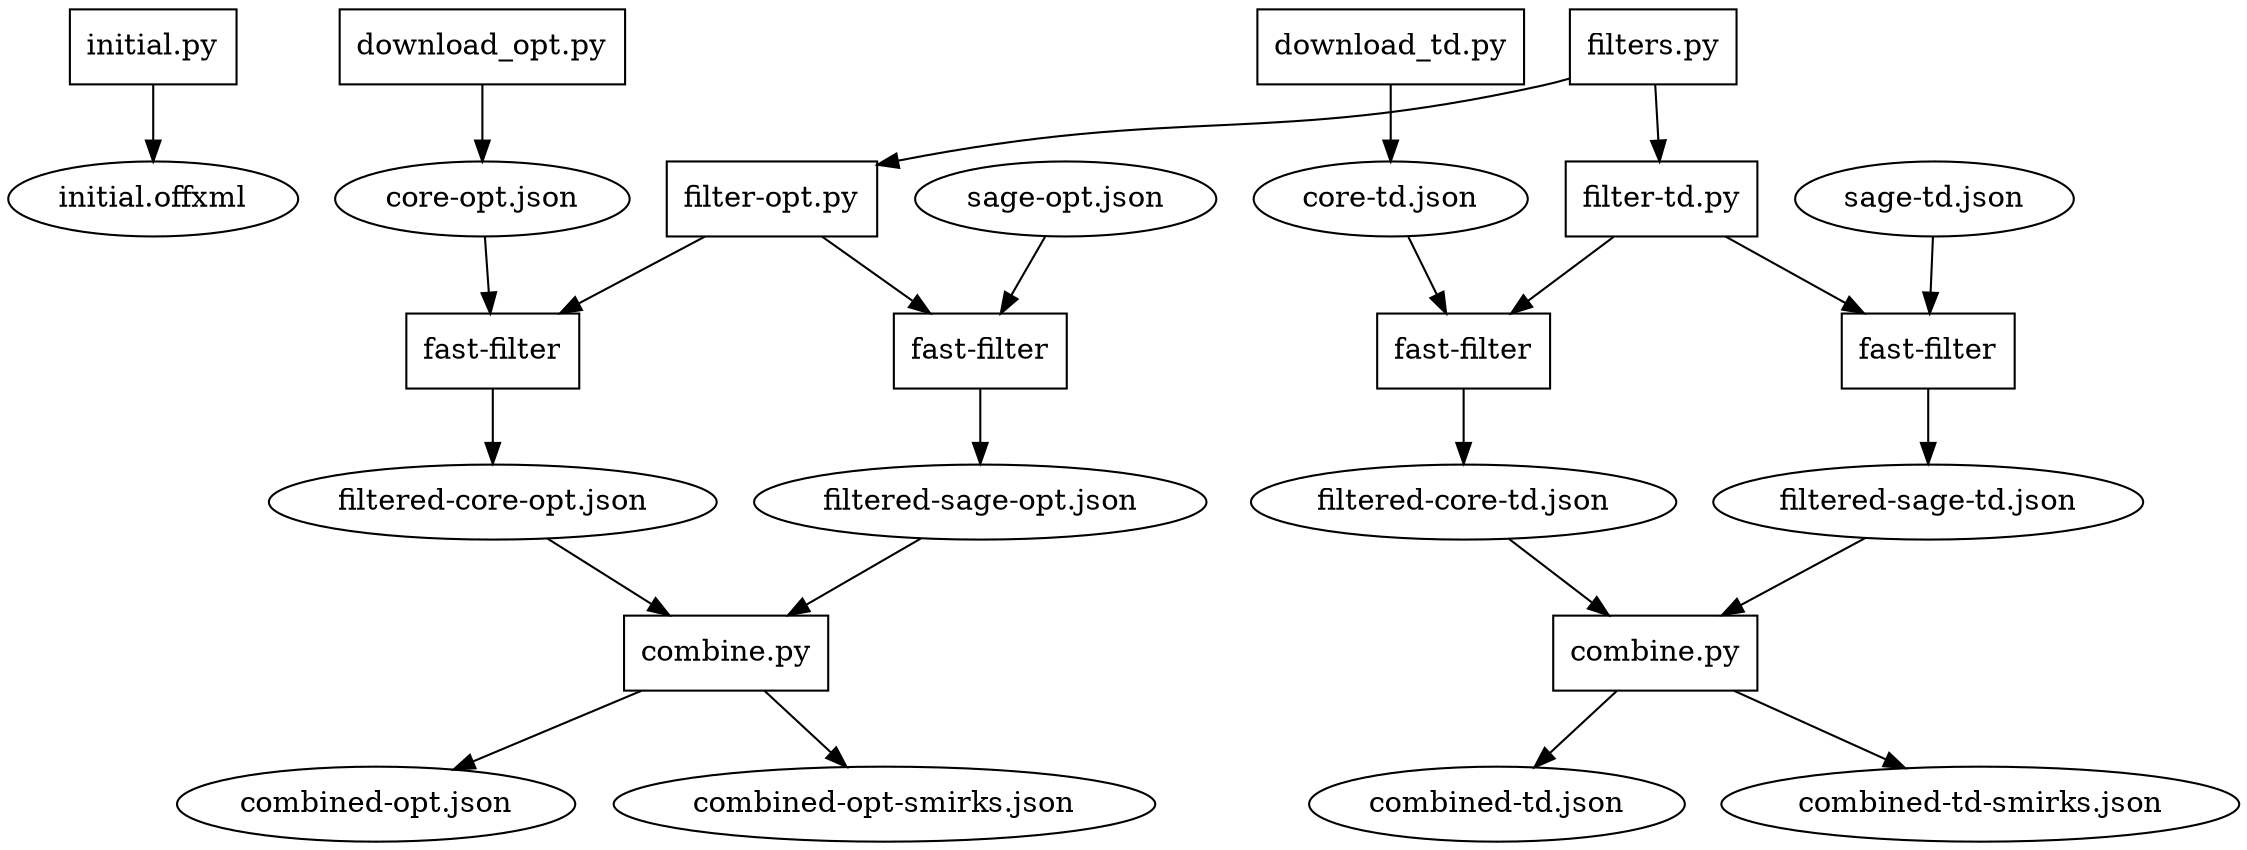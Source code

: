 digraph {
    compound=true

    // programs have diamond nodes
    "initial.py" [shape=record]
    download_opt [label="download_opt.py", shape=record]
    download_td [label="download_td.py", shape=record]
    filters [label="filters.py", shape=record]
    filter_opt [label="filter-opt.py" , shape=record]
    filter_td [label="filter-td.py"  , shape=record]
    ff_opt [label="fast-filter", shape=record]
    ff_td [label="fast-filter", shape=record]
    ff_opt_sage [label="fast-filter", shape=record]
    ff_td_sage [label="fast-filter", shape=record]
    combine_opt [label="combine.py", shape=record]
    combine_td [label="combine.py", shape=record]

    "initial.py" -> "initial.offxml"

    filters -> { filter_opt, filter_td }

    download_opt -> "core-opt.json"
    { "core-opt.json", filter_opt } -> ff_opt
    ff_opt -> "filtered-core-opt.json"

    download_td -> "core-td.json"
    { "core-td.json", filter_td } -> ff_td
    ff_td -> "filtered-core-td.json"

    { "sage-opt.json", filter_opt } -> ff_opt_sage
    ff_opt_sage -> "filtered-sage-opt.json"

    { "sage-td.json", filter_td } -> ff_td_sage
    ff_td_sage -> "filtered-sage-td.json"

    { rank=same "filtered-sage-opt.json", "filtered-sage-td.json",
    "filtered-core-opt.json" }
    // COMBINED DEPS

    { "filtered-core-opt.json", "filtered-sage-opt.json" } -> combine_opt

    { "filtered-core-td.json", "filtered-sage-td.json" } -> combine_td

    combine_opt -> { "combined-opt.json", "combined-opt-smirks.json" }

    combine_td -> { "combined-td.json", "combined-td-smirks.json" }

}
